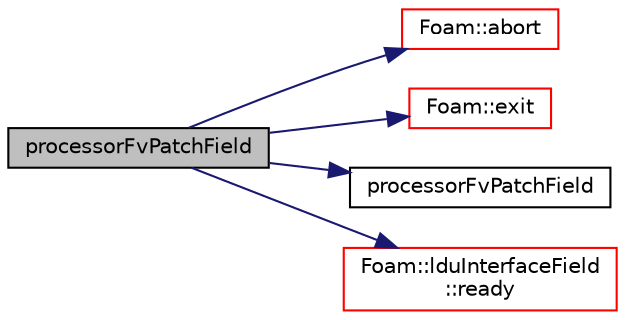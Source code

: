 digraph "processorFvPatchField"
{
  bgcolor="transparent";
  edge [fontname="Helvetica",fontsize="10",labelfontname="Helvetica",labelfontsize="10"];
  node [fontname="Helvetica",fontsize="10",shape=record];
  rankdir="LR";
  Node59 [label="processorFvPatchField",height=0.2,width=0.4,color="black", fillcolor="grey75", style="filled", fontcolor="black"];
  Node59 -> Node60 [color="midnightblue",fontsize="10",style="solid",fontname="Helvetica"];
  Node60 [label="Foam::abort",height=0.2,width=0.4,color="red",URL="$a21851.html#a447107a607d03e417307c203fa5fb44b"];
  Node59 -> Node105 [color="midnightblue",fontsize="10",style="solid",fontname="Helvetica"];
  Node105 [label="Foam::exit",height=0.2,width=0.4,color="red",URL="$a21851.html#a06ca7250d8e89caf05243ec094843642"];
  Node59 -> Node109 [color="midnightblue",fontsize="10",style="solid",fontname="Helvetica"];
  Node109 [label="processorFvPatchField",height=0.2,width=0.4,color="black",URL="$a22833.html#a78e3fcd7b5465c6f7b94b4fa3c095606",tooltip="Construct from patch and internal field. "];
  Node59 -> Node110 [color="midnightblue",fontsize="10",style="solid",fontname="Helvetica"];
  Node110 [label="Foam::lduInterfaceField\l::ready",height=0.2,width=0.4,color="red",URL="$a27917.html#a4dbbf25ef1c96c58ab83e9873d479f4d",tooltip="Is all data available. "];
}
